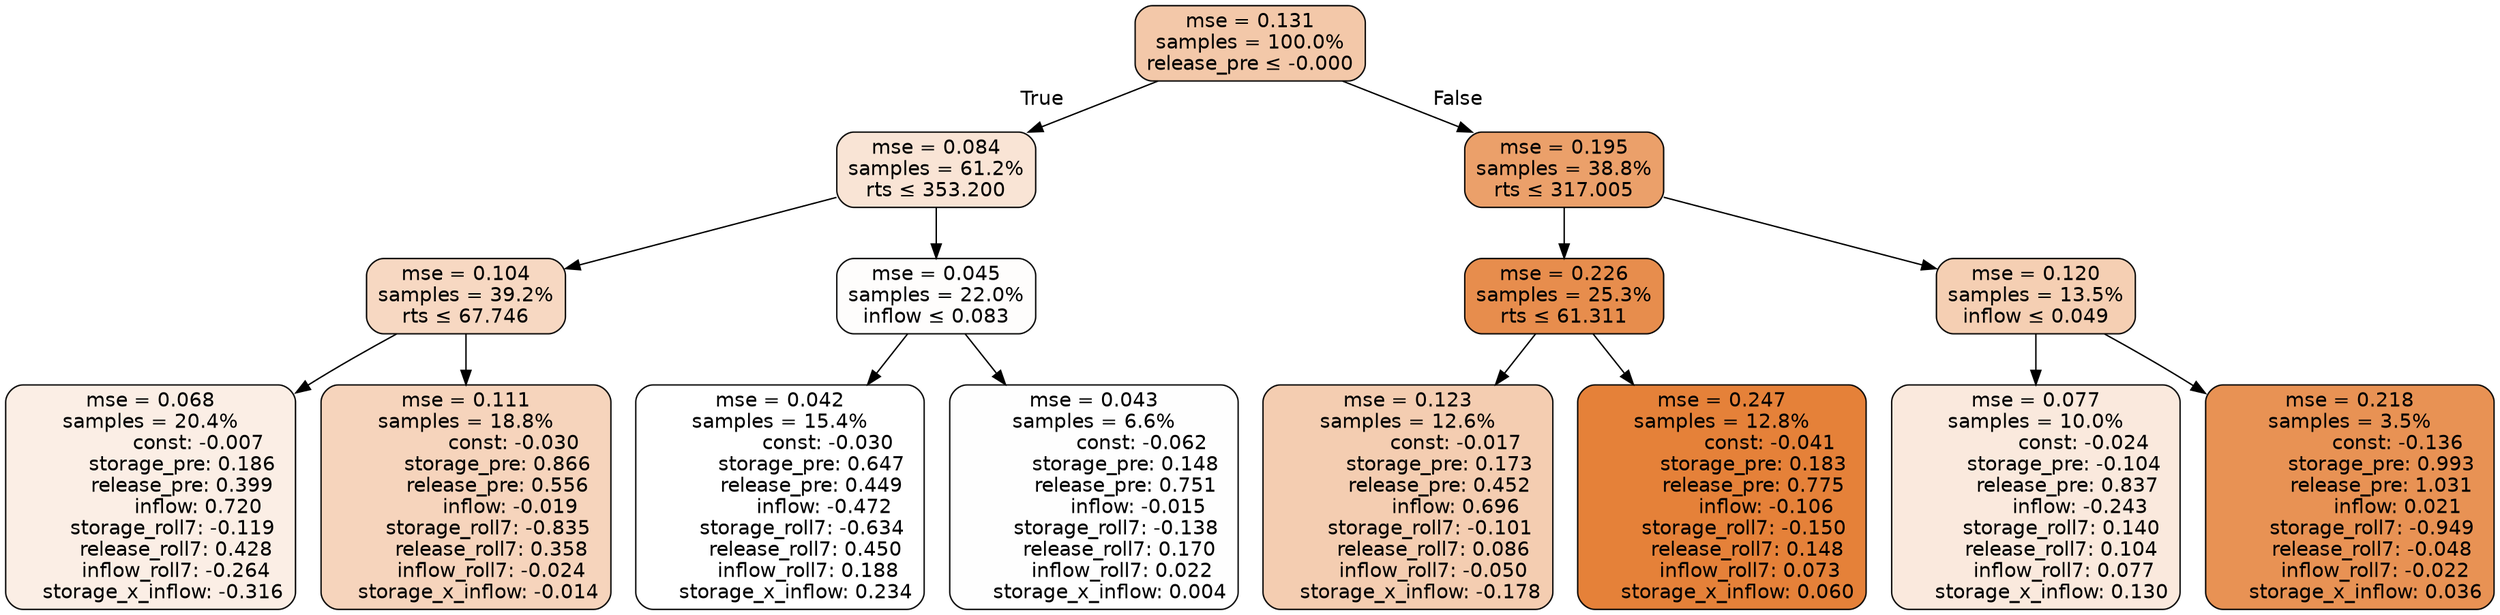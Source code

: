 digraph tree {
bgcolor="transparent"
node [shape=rectangle, style="filled, rounded", color="black", fontname=helvetica] ;
edge [fontname=helvetica] ;
	"0" [label="mse = 0.131
samples = 100.0%
release_pre &le; -0.000", fillcolor="#f3c8a9"]
	"1" [label="mse = 0.084
samples = 61.2%
rts &le; 353.200", fillcolor="#f9e4d5"]
	"2" [label="mse = 0.104
samples = 39.2%
rts &le; 67.746", fillcolor="#f7d8c2"]
	"3" [label="mse = 0.068
samples = 20.4%
               const: -0.007
          storage_pre: 0.186
          release_pre: 0.399
               inflow: 0.720
       storage_roll7: -0.119
        release_roll7: 0.428
        inflow_roll7: -0.264
    storage_x_inflow: -0.316", fillcolor="#fbeee5"]
	"4" [label="mse = 0.111
samples = 18.8%
               const: -0.030
          storage_pre: 0.866
          release_pre: 0.556
              inflow: -0.019
       storage_roll7: -0.835
        release_roll7: 0.358
        inflow_roll7: -0.024
    storage_x_inflow: -0.014", fillcolor="#f6d4bc"]
	"5" [label="mse = 0.045
samples = 22.0%
inflow &le; 0.083", fillcolor="#fefdfc"]
	"6" [label="mse = 0.042
samples = 15.4%
               const: -0.030
          storage_pre: 0.647
          release_pre: 0.449
              inflow: -0.472
       storage_roll7: -0.634
        release_roll7: 0.450
         inflow_roll7: 0.188
     storage_x_inflow: 0.234", fillcolor="#ffffff"]
	"7" [label="mse = 0.043
samples = 6.6%
               const: -0.062
          storage_pre: 0.148
          release_pre: 0.751
              inflow: -0.015
       storage_roll7: -0.138
        release_roll7: 0.170
         inflow_roll7: 0.022
     storage_x_inflow: 0.004", fillcolor="#fefefe"]
	"8" [label="mse = 0.195
samples = 38.8%
rts &le; 317.005", fillcolor="#eba06a"]
	"9" [label="mse = 0.226
samples = 25.3%
rts &le; 61.311", fillcolor="#e78d4d"]
	"10" [label="mse = 0.123
samples = 12.6%
               const: -0.017
          storage_pre: 0.173
          release_pre: 0.452
               inflow: 0.696
       storage_roll7: -0.101
        release_roll7: 0.086
        inflow_roll7: -0.050
    storage_x_inflow: -0.178", fillcolor="#f4cdb1"]
	"11" [label="mse = 0.247
samples = 12.8%
               const: -0.041
          storage_pre: 0.183
          release_pre: 0.775
              inflow: -0.106
       storage_roll7: -0.150
        release_roll7: 0.148
         inflow_roll7: 0.073
     storage_x_inflow: 0.060", fillcolor="#e58139"]
	"12" [label="mse = 0.120
samples = 13.5%
inflow &le; 0.049", fillcolor="#f5cfb3"]
	"13" [label="mse = 0.077
samples = 10.0%
               const: -0.024
         storage_pre: -0.104
          release_pre: 0.837
              inflow: -0.243
        storage_roll7: 0.140
        release_roll7: 0.104
         inflow_roll7: 0.077
     storage_x_inflow: 0.130", fillcolor="#fae9dd"]
	"14" [label="mse = 0.218
samples = 3.5%
               const: -0.136
          storage_pre: 0.993
          release_pre: 1.031
               inflow: 0.021
       storage_roll7: -0.949
       release_roll7: -0.048
        inflow_roll7: -0.022
     storage_x_inflow: 0.036", fillcolor="#e89254"]

	"0" -> "1" [labeldistance=2.5, labelangle=45, headlabel="True"]
	"1" -> "2"
	"2" -> "3"
	"2" -> "4"
	"1" -> "5"
	"5" -> "6"
	"5" -> "7"
	"0" -> "8" [labeldistance=2.5, labelangle=-45, headlabel="False"]
	"8" -> "9"
	"9" -> "10"
	"9" -> "11"
	"8" -> "12"
	"12" -> "13"
	"12" -> "14"
}